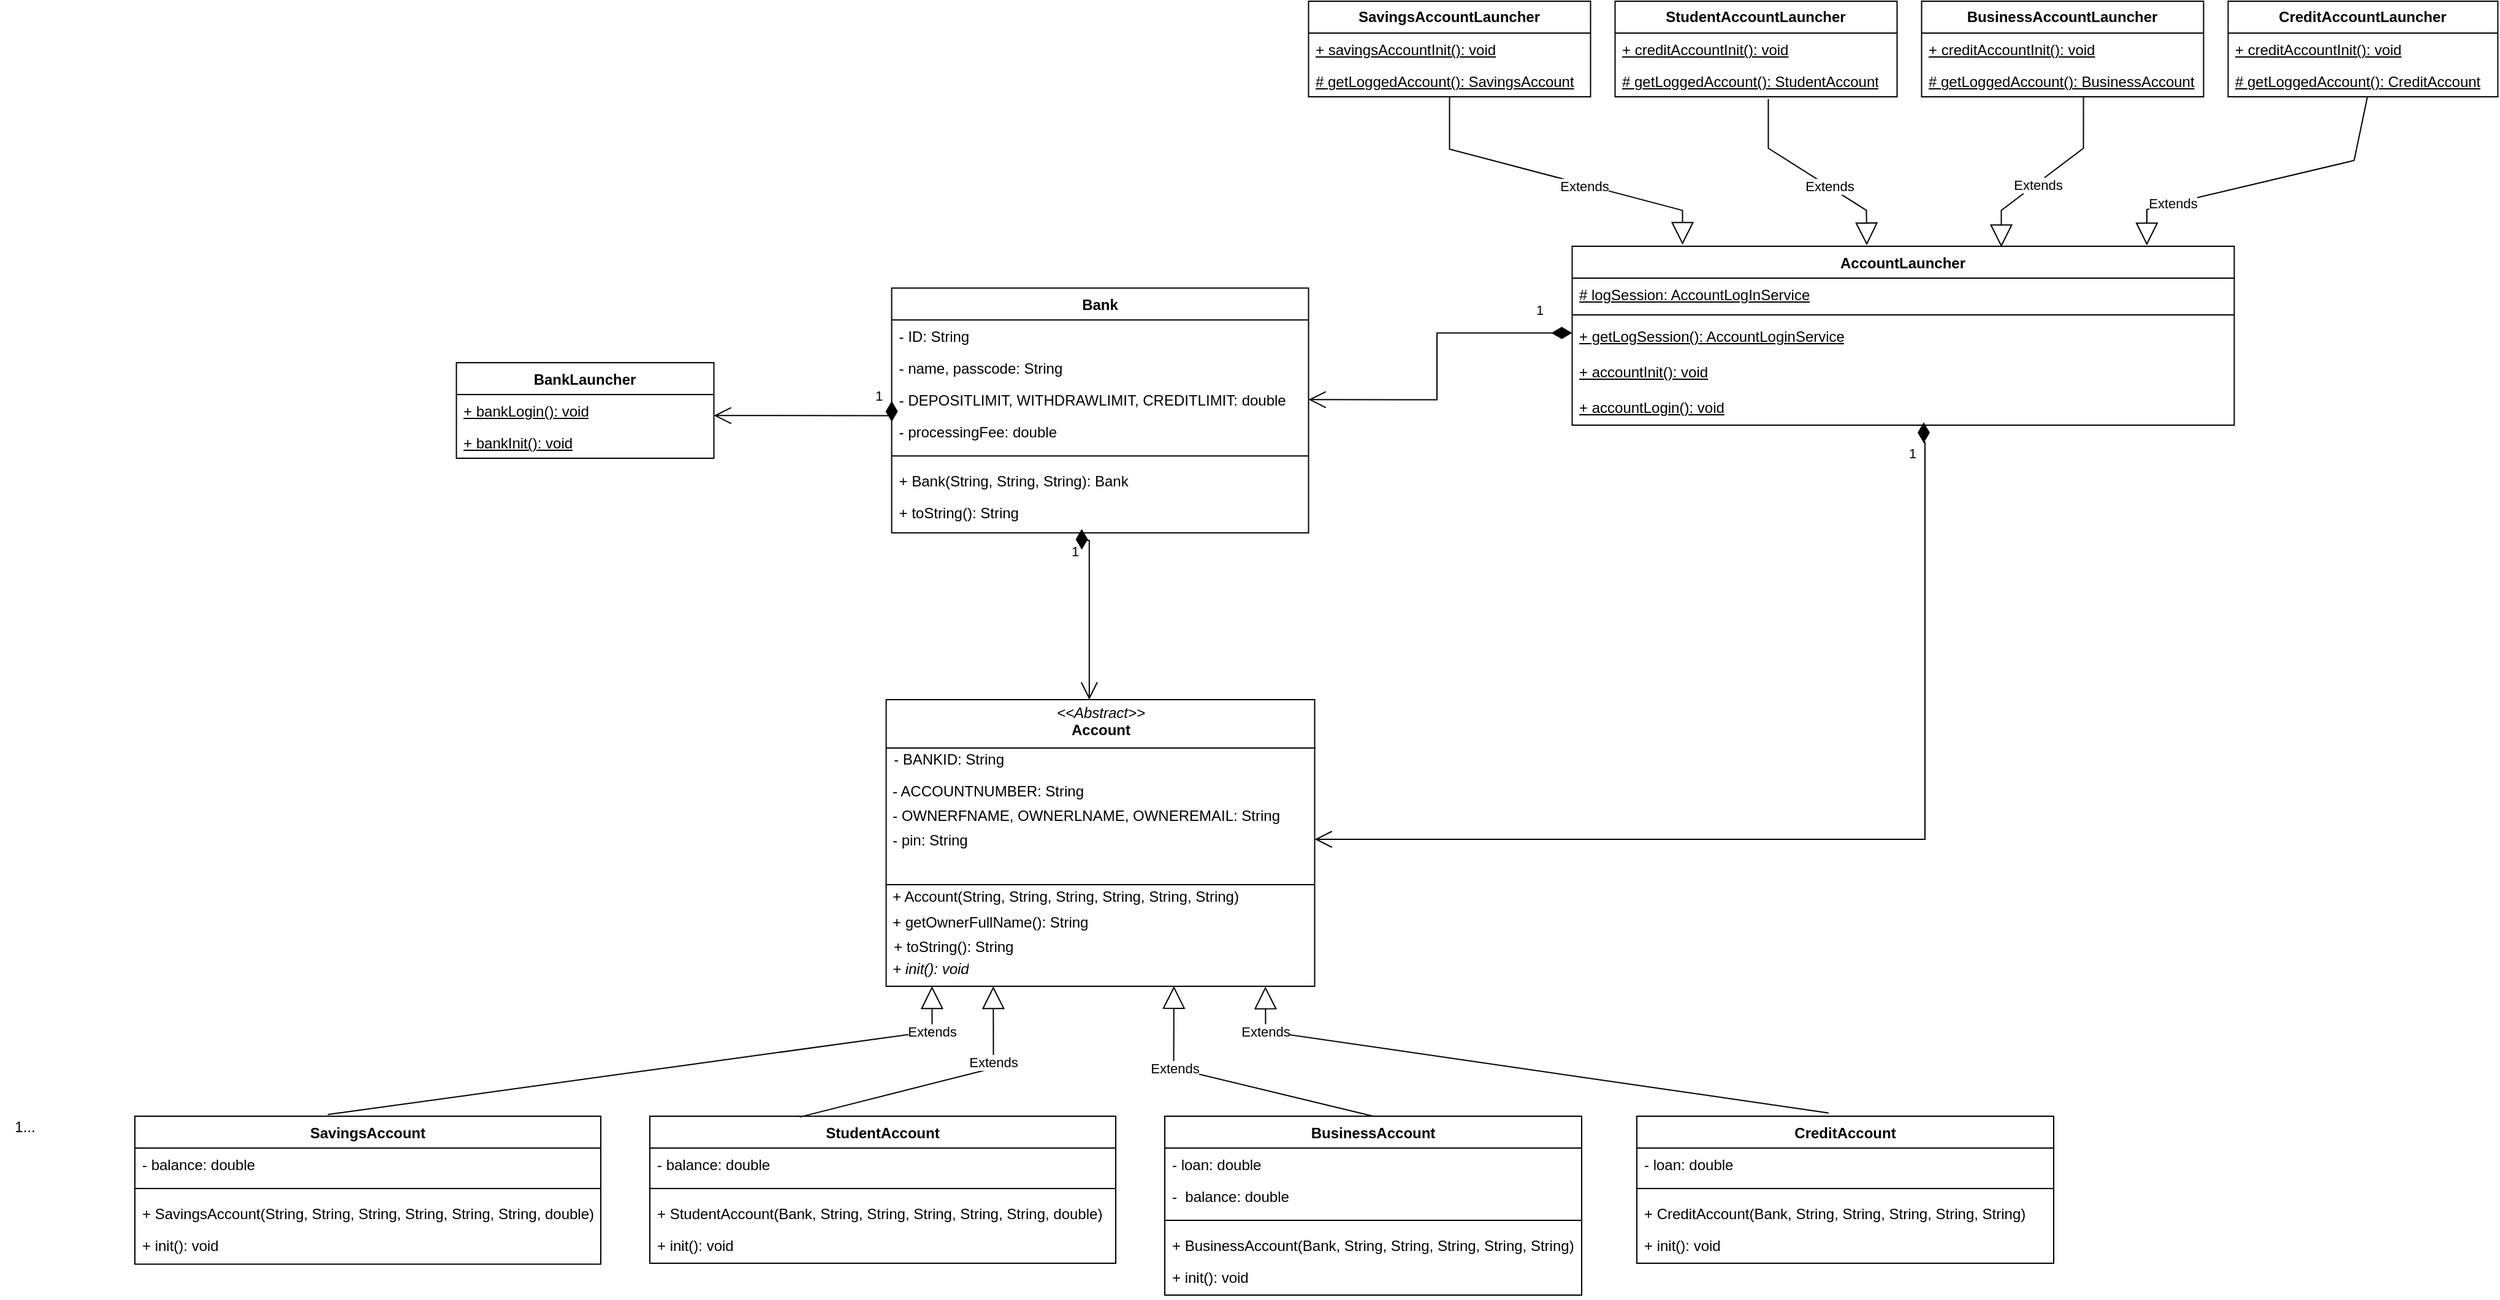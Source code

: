 <mxfile version="26.1.1">
  <diagram id="C5RBs43oDa-KdzZeNtuy" name="Page-1">
    <mxGraphModel dx="3197" dy="336" grid="1" gridSize="10" guides="1" tooltips="1" connect="1" arrows="1" fold="1" page="1" pageScale="1" pageWidth="2500" pageHeight="827" math="0" shadow="0">
      <root>
        <mxCell id="WIyWlLk6GJQsqaUBKTNV-0" />
        <mxCell id="WIyWlLk6GJQsqaUBKTNV-1" parent="WIyWlLk6GJQsqaUBKTNV-0" />
        <mxCell id="0jry5WGNFstQfFkWWXDU-97" value="1..." style="text;html=1;align=center;verticalAlign=middle;resizable=0;points=[];autosize=1;strokeColor=none;fillColor=none;" parent="WIyWlLk6GJQsqaUBKTNV-1" vertex="1">
          <mxGeometry x="-1040" y="1254.3" width="40" height="30" as="geometry" />
        </mxCell>
        <mxCell id="efPww8hpB5FVF6G8bq4k-25" value="&lt;b&gt;SavingsAccountLauncher&lt;/b&gt;" style="swimlane;fontStyle=0;childLayout=stackLayout;horizontal=1;startSize=26;fillColor=none;horizontalStack=0;resizeParent=1;resizeParentMax=0;resizeLast=0;collapsible=1;marginBottom=0;whiteSpace=wrap;html=1;" parent="WIyWlLk6GJQsqaUBKTNV-1" vertex="1">
          <mxGeometry x="27.25" y="350" width="230" height="78" as="geometry" />
        </mxCell>
        <mxCell id="efPww8hpB5FVF6G8bq4k-26" value="&lt;u&gt;+ savingsAccountInit(): void&lt;/u&gt;" style="text;strokeColor=none;fillColor=none;align=left;verticalAlign=top;spacingLeft=4;spacingRight=4;overflow=hidden;rotatable=0;points=[[0,0.5],[1,0.5]];portConstraint=eastwest;whiteSpace=wrap;html=1;" parent="efPww8hpB5FVF6G8bq4k-25" vertex="1">
          <mxGeometry y="26" width="230" height="26" as="geometry" />
        </mxCell>
        <mxCell id="efPww8hpB5FVF6G8bq4k-27" value="&lt;u&gt;# getLoggedAccount(): SavingsAccount&lt;/u&gt;" style="text;strokeColor=none;fillColor=none;align=left;verticalAlign=top;spacingLeft=4;spacingRight=4;overflow=hidden;rotatable=0;points=[[0,0.5],[1,0.5]];portConstraint=eastwest;whiteSpace=wrap;html=1;" parent="efPww8hpB5FVF6G8bq4k-25" vertex="1">
          <mxGeometry y="52" width="230" height="26" as="geometry" />
        </mxCell>
        <mxCell id="efPww8hpB5FVF6G8bq4k-29" value="&lt;b&gt;StudentAccountLauncher&lt;/b&gt;" style="swimlane;fontStyle=0;childLayout=stackLayout;horizontal=1;startSize=26;fillColor=none;horizontalStack=0;resizeParent=1;resizeParentMax=0;resizeLast=0;collapsible=1;marginBottom=0;whiteSpace=wrap;html=1;" parent="WIyWlLk6GJQsqaUBKTNV-1" vertex="1">
          <mxGeometry x="277.25" y="350" width="230" height="78" as="geometry" />
        </mxCell>
        <mxCell id="efPww8hpB5FVF6G8bq4k-30" value="&lt;u&gt;+ creditAccountInit(): void&lt;/u&gt;" style="text;strokeColor=none;fillColor=none;align=left;verticalAlign=top;spacingLeft=4;spacingRight=4;overflow=hidden;rotatable=0;points=[[0,0.5],[1,0.5]];portConstraint=eastwest;whiteSpace=wrap;html=1;" parent="efPww8hpB5FVF6G8bq4k-29" vertex="1">
          <mxGeometry y="26" width="230" height="26" as="geometry" />
        </mxCell>
        <mxCell id="efPww8hpB5FVF6G8bq4k-31" value="&lt;u&gt;# getLoggedAccount(): StudentAccount&lt;/u&gt;" style="text;strokeColor=none;fillColor=none;align=left;verticalAlign=top;spacingLeft=4;spacingRight=4;overflow=hidden;rotatable=0;points=[[0,0.5],[1,0.5]];portConstraint=eastwest;whiteSpace=wrap;html=1;" parent="efPww8hpB5FVF6G8bq4k-29" vertex="1">
          <mxGeometry y="52" width="230" height="26" as="geometry" />
        </mxCell>
        <mxCell id="efPww8hpB5FVF6G8bq4k-37" value="&lt;b&gt;BusinessAccountLauncher&lt;/b&gt;" style="swimlane;fontStyle=0;childLayout=stackLayout;horizontal=1;startSize=26;fillColor=none;horizontalStack=0;resizeParent=1;resizeParentMax=0;resizeLast=0;collapsible=1;marginBottom=0;whiteSpace=wrap;html=1;" parent="WIyWlLk6GJQsqaUBKTNV-1" vertex="1">
          <mxGeometry x="527.25" y="350" width="230" height="78" as="geometry" />
        </mxCell>
        <mxCell id="efPww8hpB5FVF6G8bq4k-38" value="&lt;u&gt;+ creditAccountInit(): void&lt;/u&gt;" style="text;strokeColor=none;fillColor=none;align=left;verticalAlign=top;spacingLeft=4;spacingRight=4;overflow=hidden;rotatable=0;points=[[0,0.5],[1,0.5]];portConstraint=eastwest;whiteSpace=wrap;html=1;" parent="efPww8hpB5FVF6G8bq4k-37" vertex="1">
          <mxGeometry y="26" width="230" height="26" as="geometry" />
        </mxCell>
        <mxCell id="efPww8hpB5FVF6G8bq4k-39" value="&lt;u&gt;# getLoggedAccount(): BusinessAccount&lt;/u&gt;" style="text;strokeColor=none;fillColor=none;align=left;verticalAlign=top;spacingLeft=4;spacingRight=4;overflow=hidden;rotatable=0;points=[[0,0.5],[1,0.5]];portConstraint=eastwest;whiteSpace=wrap;html=1;" parent="efPww8hpB5FVF6G8bq4k-37" vertex="1">
          <mxGeometry y="52" width="230" height="26" as="geometry" />
        </mxCell>
        <mxCell id="efPww8hpB5FVF6G8bq4k-40" value="&lt;b&gt;CreditAccountLauncher&lt;/b&gt;" style="swimlane;fontStyle=0;childLayout=stackLayout;horizontal=1;startSize=26;fillColor=none;horizontalStack=0;resizeParent=1;resizeParentMax=0;resizeLast=0;collapsible=1;marginBottom=0;whiteSpace=wrap;html=1;" parent="WIyWlLk6GJQsqaUBKTNV-1" vertex="1">
          <mxGeometry x="777.25" y="350" width="220" height="78" as="geometry" />
        </mxCell>
        <mxCell id="efPww8hpB5FVF6G8bq4k-41" value="&lt;u&gt;+ creditAccountInit(): void&lt;/u&gt;" style="text;strokeColor=none;fillColor=none;align=left;verticalAlign=top;spacingLeft=4;spacingRight=4;overflow=hidden;rotatable=0;points=[[0,0.5],[1,0.5]];portConstraint=eastwest;whiteSpace=wrap;html=1;" parent="efPww8hpB5FVF6G8bq4k-40" vertex="1">
          <mxGeometry y="26" width="220" height="26" as="geometry" />
        </mxCell>
        <mxCell id="efPww8hpB5FVF6G8bq4k-42" value="&lt;u&gt;# getLoggedAccount(): CreditAccount&lt;/u&gt;" style="text;strokeColor=none;fillColor=none;align=left;verticalAlign=top;spacingLeft=4;spacingRight=4;overflow=hidden;rotatable=0;points=[[0,0.5],[1,0.5]];portConstraint=eastwest;whiteSpace=wrap;html=1;" parent="efPww8hpB5FVF6G8bq4k-40" vertex="1">
          <mxGeometry y="52" width="220" height="26" as="geometry" />
        </mxCell>
        <mxCell id="efPww8hpB5FVF6G8bq4k-98" value="StudentAccount" style="swimlane;fontStyle=1;align=center;verticalAlign=top;childLayout=stackLayout;horizontal=1;startSize=26;horizontalStack=0;resizeParent=1;resizeLast=0;collapsible=1;marginBottom=0;rounded=0;shadow=0;strokeWidth=1;" parent="WIyWlLk6GJQsqaUBKTNV-1" vertex="1">
          <mxGeometry x="-510" y="1260" width="380" height="120" as="geometry">
            <mxRectangle x="230" y="140" width="160" height="26" as="alternateBounds" />
          </mxGeometry>
        </mxCell>
        <mxCell id="efPww8hpB5FVF6G8bq4k-99" value="- balance: double" style="text;align=left;verticalAlign=top;spacingLeft=4;spacingRight=4;overflow=hidden;rotatable=0;points=[[0,0.5],[1,0.5]];portConstraint=eastwest;rounded=0;shadow=0;html=0;" parent="efPww8hpB5FVF6G8bq4k-98" vertex="1">
          <mxGeometry y="26" width="380" height="26" as="geometry" />
        </mxCell>
        <mxCell id="efPww8hpB5FVF6G8bq4k-100" value="" style="line;html=1;strokeWidth=1;align=left;verticalAlign=middle;spacingTop=-1;spacingLeft=3;spacingRight=3;rotatable=0;labelPosition=right;points=[];portConstraint=eastwest;" parent="efPww8hpB5FVF6G8bq4k-98" vertex="1">
          <mxGeometry y="52" width="380" height="14" as="geometry" />
        </mxCell>
        <mxCell id="efPww8hpB5FVF6G8bq4k-101" value="+ StudentAccount(Bank, String, String, String, String, String, double)" style="text;align=left;verticalAlign=top;spacingLeft=4;spacingRight=4;overflow=hidden;rotatable=0;points=[[0,0.5],[1,0.5]];portConstraint=eastwest;fontStyle=0" parent="efPww8hpB5FVF6G8bq4k-98" vertex="1">
          <mxGeometry y="66" width="380" height="26" as="geometry" />
        </mxCell>
        <mxCell id="XZByMjDaAsr5z9Z-ohTA-1" value="+ init(): void" style="text;align=left;verticalAlign=top;spacingLeft=4;spacingRight=4;overflow=hidden;rotatable=0;points=[[0,0.5],[1,0.5]];portConstraint=eastwest;fontStyle=0" vertex="1" parent="efPww8hpB5FVF6G8bq4k-98">
          <mxGeometry y="92" width="380" height="28" as="geometry" />
        </mxCell>
        <mxCell id="efPww8hpB5FVF6G8bq4k-83" value="SavingsAccount" style="swimlane;fontStyle=1;align=center;verticalAlign=top;childLayout=stackLayout;horizontal=1;startSize=26;horizontalStack=0;resizeParent=1;resizeLast=0;collapsible=1;marginBottom=0;rounded=0;shadow=0;strokeWidth=1;" parent="WIyWlLk6GJQsqaUBKTNV-1" vertex="1">
          <mxGeometry x="-930" y="1260" width="380" height="120.7" as="geometry">
            <mxRectangle x="230" y="140" width="160" height="26" as="alternateBounds" />
          </mxGeometry>
        </mxCell>
        <mxCell id="efPww8hpB5FVF6G8bq4k-84" value="- balance: double" style="text;align=left;verticalAlign=top;spacingLeft=4;spacingRight=4;overflow=hidden;rotatable=0;points=[[0,0.5],[1,0.5]];portConstraint=eastwest;rounded=0;shadow=0;html=0;" parent="efPww8hpB5FVF6G8bq4k-83" vertex="1">
          <mxGeometry y="26" width="380" height="26" as="geometry" />
        </mxCell>
        <mxCell id="efPww8hpB5FVF6G8bq4k-85" value="" style="line;html=1;strokeWidth=1;align=left;verticalAlign=middle;spacingTop=-1;spacingLeft=3;spacingRight=3;rotatable=0;labelPosition=right;points=[];portConstraint=eastwest;" parent="efPww8hpB5FVF6G8bq4k-83" vertex="1">
          <mxGeometry y="52" width="380" height="14" as="geometry" />
        </mxCell>
        <mxCell id="efPww8hpB5FVF6G8bq4k-86" value="+ SavingsAccount(String, String, String, String, String, String, double)" style="text;align=left;verticalAlign=top;spacingLeft=4;spacingRight=4;overflow=hidden;rotatable=0;points=[[0,0.5],[1,0.5]];portConstraint=eastwest;fontStyle=0" parent="efPww8hpB5FVF6G8bq4k-83" vertex="1">
          <mxGeometry y="66" width="380" height="26" as="geometry" />
        </mxCell>
        <mxCell id="efPww8hpB5FVF6G8bq4k-87" value="+ init(): void" style="text;align=left;verticalAlign=top;spacingLeft=4;spacingRight=4;overflow=hidden;rotatable=0;points=[[0,0.5],[1,0.5]];portConstraint=eastwest;fontStyle=0" parent="efPww8hpB5FVF6G8bq4k-83" vertex="1">
          <mxGeometry y="92" width="380" height="28" as="geometry" />
        </mxCell>
        <mxCell id="efPww8hpB5FVF6G8bq4k-88" value="CreditAccount" style="swimlane;fontStyle=1;align=center;verticalAlign=top;childLayout=stackLayout;horizontal=1;startSize=26;horizontalStack=0;resizeParent=1;resizeLast=0;collapsible=1;marginBottom=0;rounded=0;shadow=0;strokeWidth=1;" parent="WIyWlLk6GJQsqaUBKTNV-1" vertex="1">
          <mxGeometry x="295" y="1260" width="340" height="120" as="geometry">
            <mxRectangle x="230" y="140" width="160" height="26" as="alternateBounds" />
          </mxGeometry>
        </mxCell>
        <mxCell id="efPww8hpB5FVF6G8bq4k-89" value="- loan: double" style="text;align=left;verticalAlign=top;spacingLeft=4;spacingRight=4;overflow=hidden;rotatable=0;points=[[0,0.5],[1,0.5]];portConstraint=eastwest;rounded=0;shadow=0;html=0;" parent="efPww8hpB5FVF6G8bq4k-88" vertex="1">
          <mxGeometry y="26" width="340" height="26" as="geometry" />
        </mxCell>
        <mxCell id="efPww8hpB5FVF6G8bq4k-90" value="" style="line;html=1;strokeWidth=1;align=left;verticalAlign=middle;spacingTop=-1;spacingLeft=3;spacingRight=3;rotatable=0;labelPosition=right;points=[];portConstraint=eastwest;" parent="efPww8hpB5FVF6G8bq4k-88" vertex="1">
          <mxGeometry y="52" width="340" height="14" as="geometry" />
        </mxCell>
        <mxCell id="efPww8hpB5FVF6G8bq4k-91" value="+ CreditAccount(Bank, String, String, String, String, String)" style="text;align=left;verticalAlign=top;spacingLeft=4;spacingRight=4;overflow=hidden;rotatable=0;points=[[0,0.5],[1,0.5]];portConstraint=eastwest;fontStyle=0" parent="efPww8hpB5FVF6G8bq4k-88" vertex="1">
          <mxGeometry y="66" width="340" height="26" as="geometry" />
        </mxCell>
        <mxCell id="XZByMjDaAsr5z9Z-ohTA-3" value="+ init(): void" style="text;align=left;verticalAlign=top;spacingLeft=4;spacingRight=4;overflow=hidden;rotatable=0;points=[[0,0.5],[1,0.5]];portConstraint=eastwest;fontStyle=0" vertex="1" parent="efPww8hpB5FVF6G8bq4k-88">
          <mxGeometry y="92" width="340" height="28" as="geometry" />
        </mxCell>
        <mxCell id="efPww8hpB5FVF6G8bq4k-93" value="BusinessAccount" style="swimlane;fontStyle=1;align=center;verticalAlign=top;childLayout=stackLayout;horizontal=1;startSize=26;horizontalStack=0;resizeParent=1;resizeLast=0;collapsible=1;marginBottom=0;rounded=0;shadow=0;strokeWidth=1;" parent="WIyWlLk6GJQsqaUBKTNV-1" vertex="1">
          <mxGeometry x="-90" y="1260" width="340" height="146" as="geometry">
            <mxRectangle x="230" y="140" width="160" height="26" as="alternateBounds" />
          </mxGeometry>
        </mxCell>
        <mxCell id="efPww8hpB5FVF6G8bq4k-94" value="- loan: double" style="text;align=left;verticalAlign=top;spacingLeft=4;spacingRight=4;overflow=hidden;rotatable=0;points=[[0,0.5],[1,0.5]];portConstraint=eastwest;rounded=0;shadow=0;html=0;" parent="efPww8hpB5FVF6G8bq4k-93" vertex="1">
          <mxGeometry y="26" width="340" height="26" as="geometry" />
        </mxCell>
        <mxCell id="efPww8hpB5FVF6G8bq4k-105" value="-  balance: double" style="text;align=left;verticalAlign=top;spacingLeft=4;spacingRight=4;overflow=hidden;rotatable=0;points=[[0,0.5],[1,0.5]];portConstraint=eastwest;rounded=0;shadow=0;html=0;" parent="efPww8hpB5FVF6G8bq4k-93" vertex="1">
          <mxGeometry y="52" width="340" height="26" as="geometry" />
        </mxCell>
        <mxCell id="efPww8hpB5FVF6G8bq4k-95" value="" style="line;html=1;strokeWidth=1;align=left;verticalAlign=middle;spacingTop=-1;spacingLeft=3;spacingRight=3;rotatable=0;labelPosition=right;points=[];portConstraint=eastwest;" parent="efPww8hpB5FVF6G8bq4k-93" vertex="1">
          <mxGeometry y="78" width="340" height="14" as="geometry" />
        </mxCell>
        <mxCell id="efPww8hpB5FVF6G8bq4k-96" value="+ BusinessAccount(Bank, String, String, String, String, String)" style="text;align=left;verticalAlign=top;spacingLeft=4;spacingRight=4;overflow=hidden;rotatable=0;points=[[0,0.5],[1,0.5]];portConstraint=eastwest;fontStyle=0" parent="efPww8hpB5FVF6G8bq4k-93" vertex="1">
          <mxGeometry y="92" width="340" height="26" as="geometry" />
        </mxCell>
        <mxCell id="XZByMjDaAsr5z9Z-ohTA-2" value="+ init(): void" style="text;align=left;verticalAlign=top;spacingLeft=4;spacingRight=4;overflow=hidden;rotatable=0;points=[[0,0.5],[1,0.5]];portConstraint=eastwest;fontStyle=0" vertex="1" parent="efPww8hpB5FVF6G8bq4k-93">
          <mxGeometry y="118" width="340" height="28" as="geometry" />
        </mxCell>
        <mxCell id="DAPY3BMj_mqrlZBCb3n_-19" value="AccountLauncher" style="swimlane;fontStyle=1;align=center;verticalAlign=top;childLayout=stackLayout;horizontal=1;startSize=26;horizontalStack=0;resizeParent=1;resizeParentMax=0;resizeLast=0;collapsible=1;marginBottom=0;whiteSpace=wrap;html=1;" parent="WIyWlLk6GJQsqaUBKTNV-1" vertex="1">
          <mxGeometry x="242.25" y="550" width="540" height="146" as="geometry">
            <mxRectangle x="-160" y="-800" width="130" height="30" as="alternateBounds" />
          </mxGeometry>
        </mxCell>
        <mxCell id="DAPY3BMj_mqrlZBCb3n_-21" value="&lt;u&gt;# logSession: AccountLogInService&lt;/u&gt;" style="text;strokeColor=none;fillColor=none;align=left;verticalAlign=top;spacingLeft=4;spacingRight=4;overflow=hidden;rotatable=0;points=[[0,0.5],[1,0.5]];portConstraint=eastwest;whiteSpace=wrap;html=1;" parent="DAPY3BMj_mqrlZBCb3n_-19" vertex="1">
          <mxGeometry y="26" width="540" height="26" as="geometry" />
        </mxCell>
        <mxCell id="DAPY3BMj_mqrlZBCb3n_-22" value="" style="line;strokeWidth=1;fillColor=none;align=left;verticalAlign=middle;spacingTop=-1;spacingLeft=3;spacingRight=3;rotatable=0;labelPosition=right;points=[];portConstraint=eastwest;strokeColor=inherit;" parent="DAPY3BMj_mqrlZBCb3n_-19" vertex="1">
          <mxGeometry y="52" width="540" height="8" as="geometry" />
        </mxCell>
        <mxCell id="DAPY3BMj_mqrlZBCb3n_-29" value="&lt;div&gt;&lt;u&gt;+ getLogSession(): AccountLoginService&lt;/u&gt;&lt;/div&gt;&lt;div&gt;&lt;u&gt;&lt;br&gt;&lt;/u&gt;&lt;/div&gt;&lt;div&gt;&lt;u&gt;+ accountInit(): void&lt;/u&gt;&lt;/div&gt;&lt;u&gt;&lt;div&gt;&lt;u&gt;&lt;br&gt;&lt;/u&gt;&lt;/div&gt;+ accountLogin(): void&lt;/u&gt;&lt;div&gt;&lt;u&gt;&lt;br&gt;&lt;/u&gt;&lt;/div&gt;&lt;div&gt;&lt;u&gt;&lt;br&gt;&lt;/u&gt;&lt;/div&gt;" style="text;strokeColor=none;fillColor=none;align=left;verticalAlign=top;spacingLeft=4;spacingRight=4;overflow=hidden;rotatable=0;points=[[0,0.5],[1,0.5]];portConstraint=eastwest;whiteSpace=wrap;html=1;" parent="DAPY3BMj_mqrlZBCb3n_-19" vertex="1">
          <mxGeometry y="60" width="540" height="86" as="geometry" />
        </mxCell>
        <mxCell id="DAPY3BMj_mqrlZBCb3n_-37" value="Extends" style="endArrow=block;endSize=16;endFill=0;html=1;rounded=0;exitX=0.5;exitY=1;exitDx=0;exitDy=0;exitPerimeter=0;" parent="WIyWlLk6GJQsqaUBKTNV-1" source="efPww8hpB5FVF6G8bq4k-27" edge="1">
          <mxGeometry x="0.173" y="-1" width="160" relative="1" as="geometry">
            <mxPoint x="142.25" y="430.7" as="sourcePoint" />
            <mxPoint x="332.25" y="548.7" as="targetPoint" />
            <mxPoint as="offset" />
            <Array as="points">
              <mxPoint x="142.25" y="470.7" />
              <mxPoint x="332.25" y="520.7" />
            </Array>
          </mxGeometry>
        </mxCell>
        <mxCell id="DAPY3BMj_mqrlZBCb3n_-38" value="Extends" style="endArrow=block;endSize=16;endFill=0;html=1;rounded=0;entryX=0.445;entryY=-0.006;entryDx=0;entryDy=0;entryPerimeter=0;" parent="WIyWlLk6GJQsqaUBKTNV-1" edge="1" target="DAPY3BMj_mqrlZBCb3n_-19">
          <mxGeometry x="0.211" y="1" width="160" relative="1" as="geometry">
            <mxPoint x="402.25" y="429.7" as="sourcePoint" />
            <mxPoint x="402.25" y="430" as="targetPoint" />
            <mxPoint as="offset" />
            <Array as="points">
              <mxPoint x="402.25" y="470" />
              <mxPoint x="482.25" y="520.7" />
            </Array>
          </mxGeometry>
        </mxCell>
        <mxCell id="DAPY3BMj_mqrlZBCb3n_-39" value="Extends" style="endArrow=block;endSize=16;endFill=0;html=1;rounded=0;exitX=0.574;exitY=1.014;exitDx=0;exitDy=0;exitPerimeter=0;" parent="WIyWlLk6GJQsqaUBKTNV-1" source="efPww8hpB5FVF6G8bq4k-39" edge="1">
          <mxGeometry x="0.152" y="2" width="160" relative="1" as="geometry">
            <mxPoint x="658.25" y="430.7" as="sourcePoint" />
            <mxPoint x="592.25" y="550.7" as="targetPoint" />
            <mxPoint as="offset" />
            <Array as="points">
              <mxPoint x="659.25" y="470" />
              <mxPoint x="592.25" y="520.7" />
            </Array>
          </mxGeometry>
        </mxCell>
        <mxCell id="DAPY3BMj_mqrlZBCb3n_-40" value="Extends" style="endArrow=block;endSize=16;endFill=0;html=1;rounded=0;entryX=0.868;entryY=-0.005;entryDx=0;entryDy=0;entryPerimeter=0;exitX=0.516;exitY=1.018;exitDx=0;exitDy=0;exitPerimeter=0;" parent="WIyWlLk6GJQsqaUBKTNV-1" source="efPww8hpB5FVF6G8bq4k-42" edge="1" target="DAPY3BMj_mqrlZBCb3n_-19">
          <mxGeometry x="0.599" width="160" relative="1" as="geometry">
            <mxPoint x="862.25" y="430.7" as="sourcePoint" />
            <mxPoint x="892.25" y="430" as="targetPoint" />
            <mxPoint as="offset" />
            <Array as="points">
              <mxPoint x="880" y="480" />
              <mxPoint x="711" y="520" />
            </Array>
          </mxGeometry>
        </mxCell>
        <mxCell id="zkfFHV4jXpPFQw0GAbJ--0" value="Bank" style="swimlane;fontStyle=1;align=center;verticalAlign=top;childLayout=stackLayout;horizontal=1;startSize=26;horizontalStack=0;resizeParent=1;resizeLast=0;collapsible=1;marginBottom=0;rounded=0;shadow=0;strokeWidth=1;" parent="WIyWlLk6GJQsqaUBKTNV-1" vertex="1">
          <mxGeometry x="-312.75" y="584.17" width="340" height="199.66" as="geometry">
            <mxRectangle x="230" y="140" width="160" height="26" as="alternateBounds" />
          </mxGeometry>
        </mxCell>
        <mxCell id="zkfFHV4jXpPFQw0GAbJ--1" value="- ID: String&#xa;" style="text;align=left;verticalAlign=top;spacingLeft=4;spacingRight=4;overflow=hidden;rotatable=0;points=[[0,0.5],[1,0.5]];portConstraint=eastwest;" parent="zkfFHV4jXpPFQw0GAbJ--0" vertex="1">
          <mxGeometry y="26" width="340" height="26" as="geometry" />
        </mxCell>
        <mxCell id="zkfFHV4jXpPFQw0GAbJ--2" value="- name, passcode: String" style="text;align=left;verticalAlign=top;spacingLeft=4;spacingRight=4;overflow=hidden;rotatable=0;points=[[0,0.5],[1,0.5]];portConstraint=eastwest;rounded=0;shadow=0;html=0;" parent="zkfFHV4jXpPFQw0GAbJ--0" vertex="1">
          <mxGeometry y="52" width="340" height="26" as="geometry" />
        </mxCell>
        <mxCell id="zkfFHV4jXpPFQw0GAbJ--3" value="- DEPOSITLIMIT, WITHDRAWLIMIT, CREDITLIMIT: double" style="text;align=left;verticalAlign=top;spacingLeft=4;spacingRight=4;overflow=hidden;rotatable=0;points=[[0,0.5],[1,0.5]];portConstraint=eastwest;rounded=0;shadow=0;html=0;" parent="zkfFHV4jXpPFQw0GAbJ--0" vertex="1">
          <mxGeometry y="78" width="340" height="26" as="geometry" />
        </mxCell>
        <mxCell id="yqspQjE0i8EztqOaZNLr-7" value="1" style="endArrow=open;html=1;endSize=12;startArrow=diamondThin;startSize=14;startFill=1;edgeStyle=orthogonalEdgeStyle;align=left;verticalAlign=bottom;rounded=0;entryX=1;entryY=0.5;entryDx=0;entryDy=0;exitX=0.472;exitY=1.04;exitDx=0;exitDy=0;exitPerimeter=0;" parent="zkfFHV4jXpPFQw0GAbJ--0" edge="1">
          <mxGeometry x="-0.657" y="-7" relative="1" as="geometry">
            <mxPoint y="92.15" as="sourcePoint" />
            <mxPoint x="-145" y="103.98" as="targetPoint" />
            <Array as="points">
              <mxPoint y="104" />
            </Array>
            <mxPoint as="offset" />
          </mxGeometry>
        </mxCell>
        <mxCell id="0jry5WGNFstQfFkWWXDU-0" value="- processingFee: double" style="text;align=left;verticalAlign=top;spacingLeft=4;spacingRight=4;overflow=hidden;rotatable=0;points=[[0,0.5],[1,0.5]];portConstraint=eastwest;rounded=0;shadow=0;html=0;" parent="zkfFHV4jXpPFQw0GAbJ--0" vertex="1">
          <mxGeometry y="104" width="340" height="26" as="geometry" />
        </mxCell>
        <mxCell id="zkfFHV4jXpPFQw0GAbJ--4" value="" style="line;html=1;strokeWidth=1;align=left;verticalAlign=middle;spacingTop=-1;spacingLeft=3;spacingRight=3;rotatable=0;labelPosition=right;points=[];portConstraint=eastwest;" parent="zkfFHV4jXpPFQw0GAbJ--0" vertex="1">
          <mxGeometry y="130" width="340" height="14" as="geometry" />
        </mxCell>
        <mxCell id="0jry5WGNFstQfFkWWXDU-2" value="+ Bank(String, String, String): Bank" style="text;align=left;verticalAlign=top;spacingLeft=4;spacingRight=4;overflow=hidden;rotatable=0;points=[[0,0.5],[1,0.5]];portConstraint=eastwest;" parent="zkfFHV4jXpPFQw0GAbJ--0" vertex="1">
          <mxGeometry y="144" width="340" height="26" as="geometry" />
        </mxCell>
        <mxCell id="0jry5WGNFstQfFkWWXDU-11" value="+ toString(): String" style="text;align=left;verticalAlign=top;spacingLeft=4;spacingRight=4;overflow=hidden;rotatable=0;points=[[0,0.5],[1,0.5]];portConstraint=eastwest;fontStyle=0" parent="zkfFHV4jXpPFQw0GAbJ--0" vertex="1">
          <mxGeometry y="170" width="340" height="26" as="geometry" />
        </mxCell>
        <mxCell id="0jry5WGNFstQfFkWWXDU-126" value="&lt;p style=&quot;margin:0px;margin-top:4px;text-align:center;&quot;&gt;&lt;i&gt;&amp;lt;&amp;lt;Abstract&amp;gt;&amp;gt;&lt;/i&gt;&lt;br&gt;&lt;b&gt;Account&lt;/b&gt;&lt;/p&gt;&lt;hr size=&quot;1&quot; style=&quot;border-style:solid;&quot;&gt;&lt;p style=&quot;margin:0px;margin-left:4px;&quot;&gt;&lt;br&gt;&lt;/p&gt;" style="verticalAlign=top;align=left;overflow=fill;html=1;whiteSpace=wrap;" parent="WIyWlLk6GJQsqaUBKTNV-1" vertex="1">
          <mxGeometry x="-317.25" y="920" width="349.5" height="233.97" as="geometry" />
        </mxCell>
        <mxCell id="0jry5WGNFstQfFkWWXDU-137" value="" style="line;strokeWidth=1;fillColor=none;align=left;verticalAlign=middle;spacingTop=-1;spacingLeft=3;spacingRight=3;rotatable=0;labelPosition=right;points=[];portConstraint=eastwest;strokeColor=inherit;" parent="WIyWlLk6GJQsqaUBKTNV-1" vertex="1">
          <mxGeometry x="-317.25" y="1067.01" width="349.5" height="7.88" as="geometry" />
        </mxCell>
        <mxCell id="0jry5WGNFstQfFkWWXDU-138" value="+ Account(String, String, String, String, String, String)" style="text;strokeColor=none;fillColor=none;align=left;verticalAlign=top;spacingLeft=4;spacingRight=4;overflow=hidden;rotatable=0;points=[[0,0.5],[1,0.5]];portConstraint=eastwest;whiteSpace=wrap;html=1;" parent="WIyWlLk6GJQsqaUBKTNV-1" vertex="1">
          <mxGeometry x="-317.75" y="1067.01" width="350" height="18.11" as="geometry" />
        </mxCell>
        <mxCell id="0jry5WGNFstQfFkWWXDU-139" value="+ getOwnerFullName(): String&lt;div&gt;&lt;br&gt;&lt;/div&gt;" style="text;strokeColor=none;fillColor=none;align=left;verticalAlign=top;spacingLeft=4;spacingRight=4;overflow=hidden;rotatable=0;points=[[0,0.5],[1,0.5]];portConstraint=eastwest;whiteSpace=wrap;html=1;" parent="WIyWlLk6GJQsqaUBKTNV-1" vertex="1">
          <mxGeometry x="-317.75" y="1087.51" width="350" height="25.59" as="geometry" />
        </mxCell>
        <mxCell id="0jry5WGNFstQfFkWWXDU-209" value="" style="line;html=1;strokeWidth=1;align=left;verticalAlign=middle;spacingTop=-1;spacingLeft=3;spacingRight=3;rotatable=0;labelPosition=right;points=[];portConstraint=eastwest;" parent="WIyWlLk6GJQsqaUBKTNV-1" vertex="1">
          <mxGeometry x="-317.75" y="1064.06" width="350" height="13.78" as="geometry" />
        </mxCell>
        <mxCell id="0jry5WGNFstQfFkWWXDU-142" value="+ toString(): String" style="text;strokeColor=none;fillColor=none;align=left;verticalAlign=top;spacingLeft=4;spacingRight=4;overflow=hidden;rotatable=0;points=[[0,0.5],[1,0.5]];portConstraint=eastwest;whiteSpace=wrap;html=1;" parent="WIyWlLk6GJQsqaUBKTNV-1" vertex="1">
          <mxGeometry x="-317.25" y="1108.3" width="350" height="18" as="geometry" />
        </mxCell>
        <mxCell id="0jry5WGNFstQfFkWWXDU-135" value="- pin: String" style="text;strokeColor=none;fillColor=none;align=left;verticalAlign=top;spacingLeft=4;spacingRight=4;overflow=hidden;rotatable=0;points=[[0,0.5],[1,0.5]];portConstraint=eastwest;whiteSpace=wrap;html=1;" parent="WIyWlLk6GJQsqaUBKTNV-1" vertex="1">
          <mxGeometry x="-317.75" y="1021.41" width="350" height="25.59" as="geometry" />
        </mxCell>
        <mxCell id="0jry5WGNFstQfFkWWXDU-134" value="- OWNERFNAME, OWNERLNAME, OWNEREMAIL: String" style="text;strokeColor=none;fillColor=none;align=left;verticalAlign=top;spacingLeft=4;spacingRight=4;overflow=hidden;rotatable=0;points=[[0,0.5],[1,0.5]];portConstraint=eastwest;whiteSpace=wrap;html=1;" parent="WIyWlLk6GJQsqaUBKTNV-1" vertex="1">
          <mxGeometry x="-317.75" y="1001.39" width="350" height="25.59" as="geometry" />
        </mxCell>
        <mxCell id="0jry5WGNFstQfFkWWXDU-132" value="- ACCOUNTNUMBER: String" style="text;strokeColor=none;fillColor=none;align=left;verticalAlign=top;spacingLeft=4;spacingRight=4;overflow=hidden;rotatable=0;points=[[0,0.5],[1,0.5]];portConstraint=eastwest;whiteSpace=wrap;html=1;" parent="WIyWlLk6GJQsqaUBKTNV-1" vertex="1">
          <mxGeometry x="-317.75" y="981.04" width="350" height="25.59" as="geometry" />
        </mxCell>
        <mxCell id="0jry5WGNFstQfFkWWXDU-130" value="- BANKID: String" style="text;strokeColor=none;fillColor=none;align=left;verticalAlign=top;spacingLeft=4;spacingRight=4;overflow=hidden;rotatable=0;points=[[0,0.5],[1,0.5]];portConstraint=eastwest;whiteSpace=wrap;html=1;" parent="WIyWlLk6GJQsqaUBKTNV-1" vertex="1">
          <mxGeometry x="-317.25" y="955.44" width="339.5" height="25.59" as="geometry" />
        </mxCell>
        <mxCell id="DAPY3BMj_mqrlZBCb3n_-64" value="1" style="endArrow=open;html=1;endSize=12;startArrow=diamondThin;startSize=14;startFill=1;edgeStyle=orthogonalEdgeStyle;align=left;verticalAlign=bottom;rounded=0;entryX=0.474;entryY=0;entryDx=0;entryDy=0;entryPerimeter=0;" parent="WIyWlLk6GJQsqaUBKTNV-1" target="0jry5WGNFstQfFkWWXDU-126" edge="1">
          <mxGeometry x="-0.536" y="-16" relative="1" as="geometry">
            <mxPoint x="-157.75" y="780.7" as="sourcePoint" />
            <mxPoint x="-147.75" y="880" as="targetPoint" />
            <Array as="points">
              <mxPoint x="-158" y="790" />
              <mxPoint x="-152" y="790" />
            </Array>
            <mxPoint as="offset" />
          </mxGeometry>
        </mxCell>
        <mxCell id="DAPY3BMj_mqrlZBCb3n_-65" value="Extends" style="endArrow=block;endSize=16;endFill=0;html=1;rounded=0;entryX=0.107;entryY=1;entryDx=0;entryDy=0;entryPerimeter=0;exitX=0.414;exitY=-0.011;exitDx=0;exitDy=0;exitPerimeter=0;" parent="WIyWlLk6GJQsqaUBKTNV-1" source="efPww8hpB5FVF6G8bq4k-83" target="0jry5WGNFstQfFkWWXDU-126" edge="1">
          <mxGeometry x="0.862" width="160" relative="1" as="geometry">
            <mxPoint x="-277.75" y="1154" as="sourcePoint" />
            <mxPoint x="-737.75" y="1260" as="targetPoint" />
            <mxPoint as="offset" />
            <Array as="points">
              <mxPoint x="-497.75" y="1220.7" />
              <mxPoint x="-279.75" y="1190.7" />
            </Array>
          </mxGeometry>
        </mxCell>
        <mxCell id="DAPY3BMj_mqrlZBCb3n_-66" value="Extends" style="endArrow=block;endSize=16;endFill=0;html=1;rounded=0;entryX=0.25;entryY=1;entryDx=0;entryDy=0;" parent="WIyWlLk6GJQsqaUBKTNV-1" target="0jry5WGNFstQfFkWWXDU-126" edge="1">
          <mxGeometry x="0.457" width="160" relative="1" as="geometry">
            <mxPoint x="-387.75" y="1260.7" as="sourcePoint" />
            <mxPoint x="-397.75" y="1260" as="targetPoint" />
            <mxPoint as="offset" />
            <Array as="points">
              <mxPoint x="-229.75" y="1220.7" />
            </Array>
          </mxGeometry>
        </mxCell>
        <mxCell id="DAPY3BMj_mqrlZBCb3n_-67" value="Extends" style="endArrow=block;endSize=16;endFill=0;html=1;rounded=0;exitX=0.5;exitY=0;exitDx=0;exitDy=0;entryX=0.672;entryY=1.074;entryDx=0;entryDy=0;entryPerimeter=0;" parent="WIyWlLk6GJQsqaUBKTNV-1" source="efPww8hpB5FVF6G8bq4k-93" target="XZByMjDaAsr5z9Z-ohTA-0" edge="1">
          <mxGeometry x="0.427" width="160" relative="1" as="geometry">
            <mxPoint x="-130" y="1153.97" as="sourcePoint" />
            <mxPoint x="-16.25" y="1259.97" as="targetPoint" />
            <mxPoint as="offset" />
            <Array as="points">
              <mxPoint x="-82.75" y="1220.7" />
            </Array>
          </mxGeometry>
        </mxCell>
        <mxCell id="DAPY3BMj_mqrlZBCb3n_-68" value="Extends" style="endArrow=block;endSize=16;endFill=0;html=1;rounded=0;exitX=0.46;exitY=-0.022;exitDx=0;exitDy=0;exitPerimeter=0;entryX=0.885;entryY=1.001;entryDx=0;entryDy=0;entryPerimeter=0;" parent="WIyWlLk6GJQsqaUBKTNV-1" source="efPww8hpB5FVF6G8bq4k-88" target="0jry5WGNFstQfFkWWXDU-126" edge="1">
          <mxGeometry x="0.854" width="160" relative="1" as="geometry">
            <mxPoint x="452.25" y="1250.7" as="sourcePoint" />
            <mxPoint x="2.25" y="1150.7" as="targetPoint" />
            <mxPoint as="offset" />
            <Array as="points">
              <mxPoint x="-7.75" y="1190.7" />
            </Array>
          </mxGeometry>
        </mxCell>
        <mxCell id="DAPY3BMj_mqrlZBCb3n_-69" value="1" style="endArrow=open;html=1;endSize=12;startArrow=diamondThin;startSize=14;startFill=1;edgeStyle=orthogonalEdgeStyle;align=left;verticalAlign=bottom;rounded=0;exitX=0.531;exitY=0.972;exitDx=0;exitDy=0;exitPerimeter=0;" parent="WIyWlLk6GJQsqaUBKTNV-1" source="DAPY3BMj_mqrlZBCb3n_-29" target="0jry5WGNFstQfFkWWXDU-135" edge="1">
          <mxGeometry x="-0.917" y="-15" relative="1" as="geometry">
            <mxPoint x="387.25" y="807.92" as="sourcePoint" />
            <mxPoint x="172.25" y="817.92" as="targetPoint" />
            <Array as="points">
              <mxPoint x="529" y="710" />
              <mxPoint x="530" y="710" />
              <mxPoint x="530" y="1034" />
            </Array>
            <mxPoint as="offset" />
          </mxGeometry>
        </mxCell>
        <mxCell id="yqspQjE0i8EztqOaZNLr-3" value="BankLauncher" style="swimlane;fontStyle=1;align=center;verticalAlign=top;childLayout=stackLayout;horizontal=1;startSize=26;horizontalStack=0;resizeParent=1;resizeParentMax=0;resizeLast=0;collapsible=1;marginBottom=0;whiteSpace=wrap;html=1;" parent="WIyWlLk6GJQsqaUBKTNV-1" vertex="1">
          <mxGeometry x="-667.75" y="645" width="210" height="78" as="geometry" />
        </mxCell>
        <mxCell id="yqspQjE0i8EztqOaZNLr-4" value="&lt;u&gt;+ bankLogin(): void&lt;/u&gt;" style="text;strokeColor=none;fillColor=none;align=left;verticalAlign=top;spacingLeft=4;spacingRight=4;overflow=hidden;rotatable=0;points=[[0,0.5],[1,0.5]];portConstraint=eastwest;whiteSpace=wrap;html=1;" parent="yqspQjE0i8EztqOaZNLr-3" vertex="1">
          <mxGeometry y="26" width="210" height="26" as="geometry" />
        </mxCell>
        <mxCell id="yqspQjE0i8EztqOaZNLr-5" value="&lt;u&gt;+ bankInit(): void&lt;/u&gt;" style="text;strokeColor=none;fillColor=none;align=left;verticalAlign=top;spacingLeft=4;spacingRight=4;overflow=hidden;rotatable=0;points=[[0,0.5],[1,0.5]];portConstraint=eastwest;whiteSpace=wrap;html=1;" parent="yqspQjE0i8EztqOaZNLr-3" vertex="1">
          <mxGeometry y="52" width="210" height="26" as="geometry" />
        </mxCell>
        <mxCell id="XZByMjDaAsr5z9Z-ohTA-0" value="&lt;i&gt;+ init(): void&lt;/i&gt;" style="text;strokeColor=none;fillColor=none;align=left;verticalAlign=top;spacingLeft=4;spacingRight=4;overflow=hidden;rotatable=0;points=[[0,0.5],[1,0.5]];portConstraint=eastwest;whiteSpace=wrap;html=1;" vertex="1" parent="WIyWlLk6GJQsqaUBKTNV-1">
          <mxGeometry x="-317.75" y="1126.3" width="350" height="25.6" as="geometry" />
        </mxCell>
        <mxCell id="XZByMjDaAsr5z9Z-ohTA-4" value="1" style="endArrow=open;html=1;endSize=12;startArrow=diamondThin;startSize=14;startFill=1;edgeStyle=orthogonalEdgeStyle;align=left;verticalAlign=bottom;rounded=0;entryX=1;entryY=0.5;entryDx=0;entryDy=0;" edge="1" parent="WIyWlLk6GJQsqaUBKTNV-1" target="zkfFHV4jXpPFQw0GAbJ--3">
          <mxGeometry x="-0.769" y="-10" relative="1" as="geometry">
            <mxPoint x="242.25" y="620.7" as="sourcePoint" />
            <mxPoint x="242.25" y="748.5" as="targetPoint" />
            <Array as="points">
              <mxPoint x="132" y="621" />
              <mxPoint x="132" y="675" />
            </Array>
            <mxPoint as="offset" />
          </mxGeometry>
        </mxCell>
      </root>
    </mxGraphModel>
  </diagram>
</mxfile>
